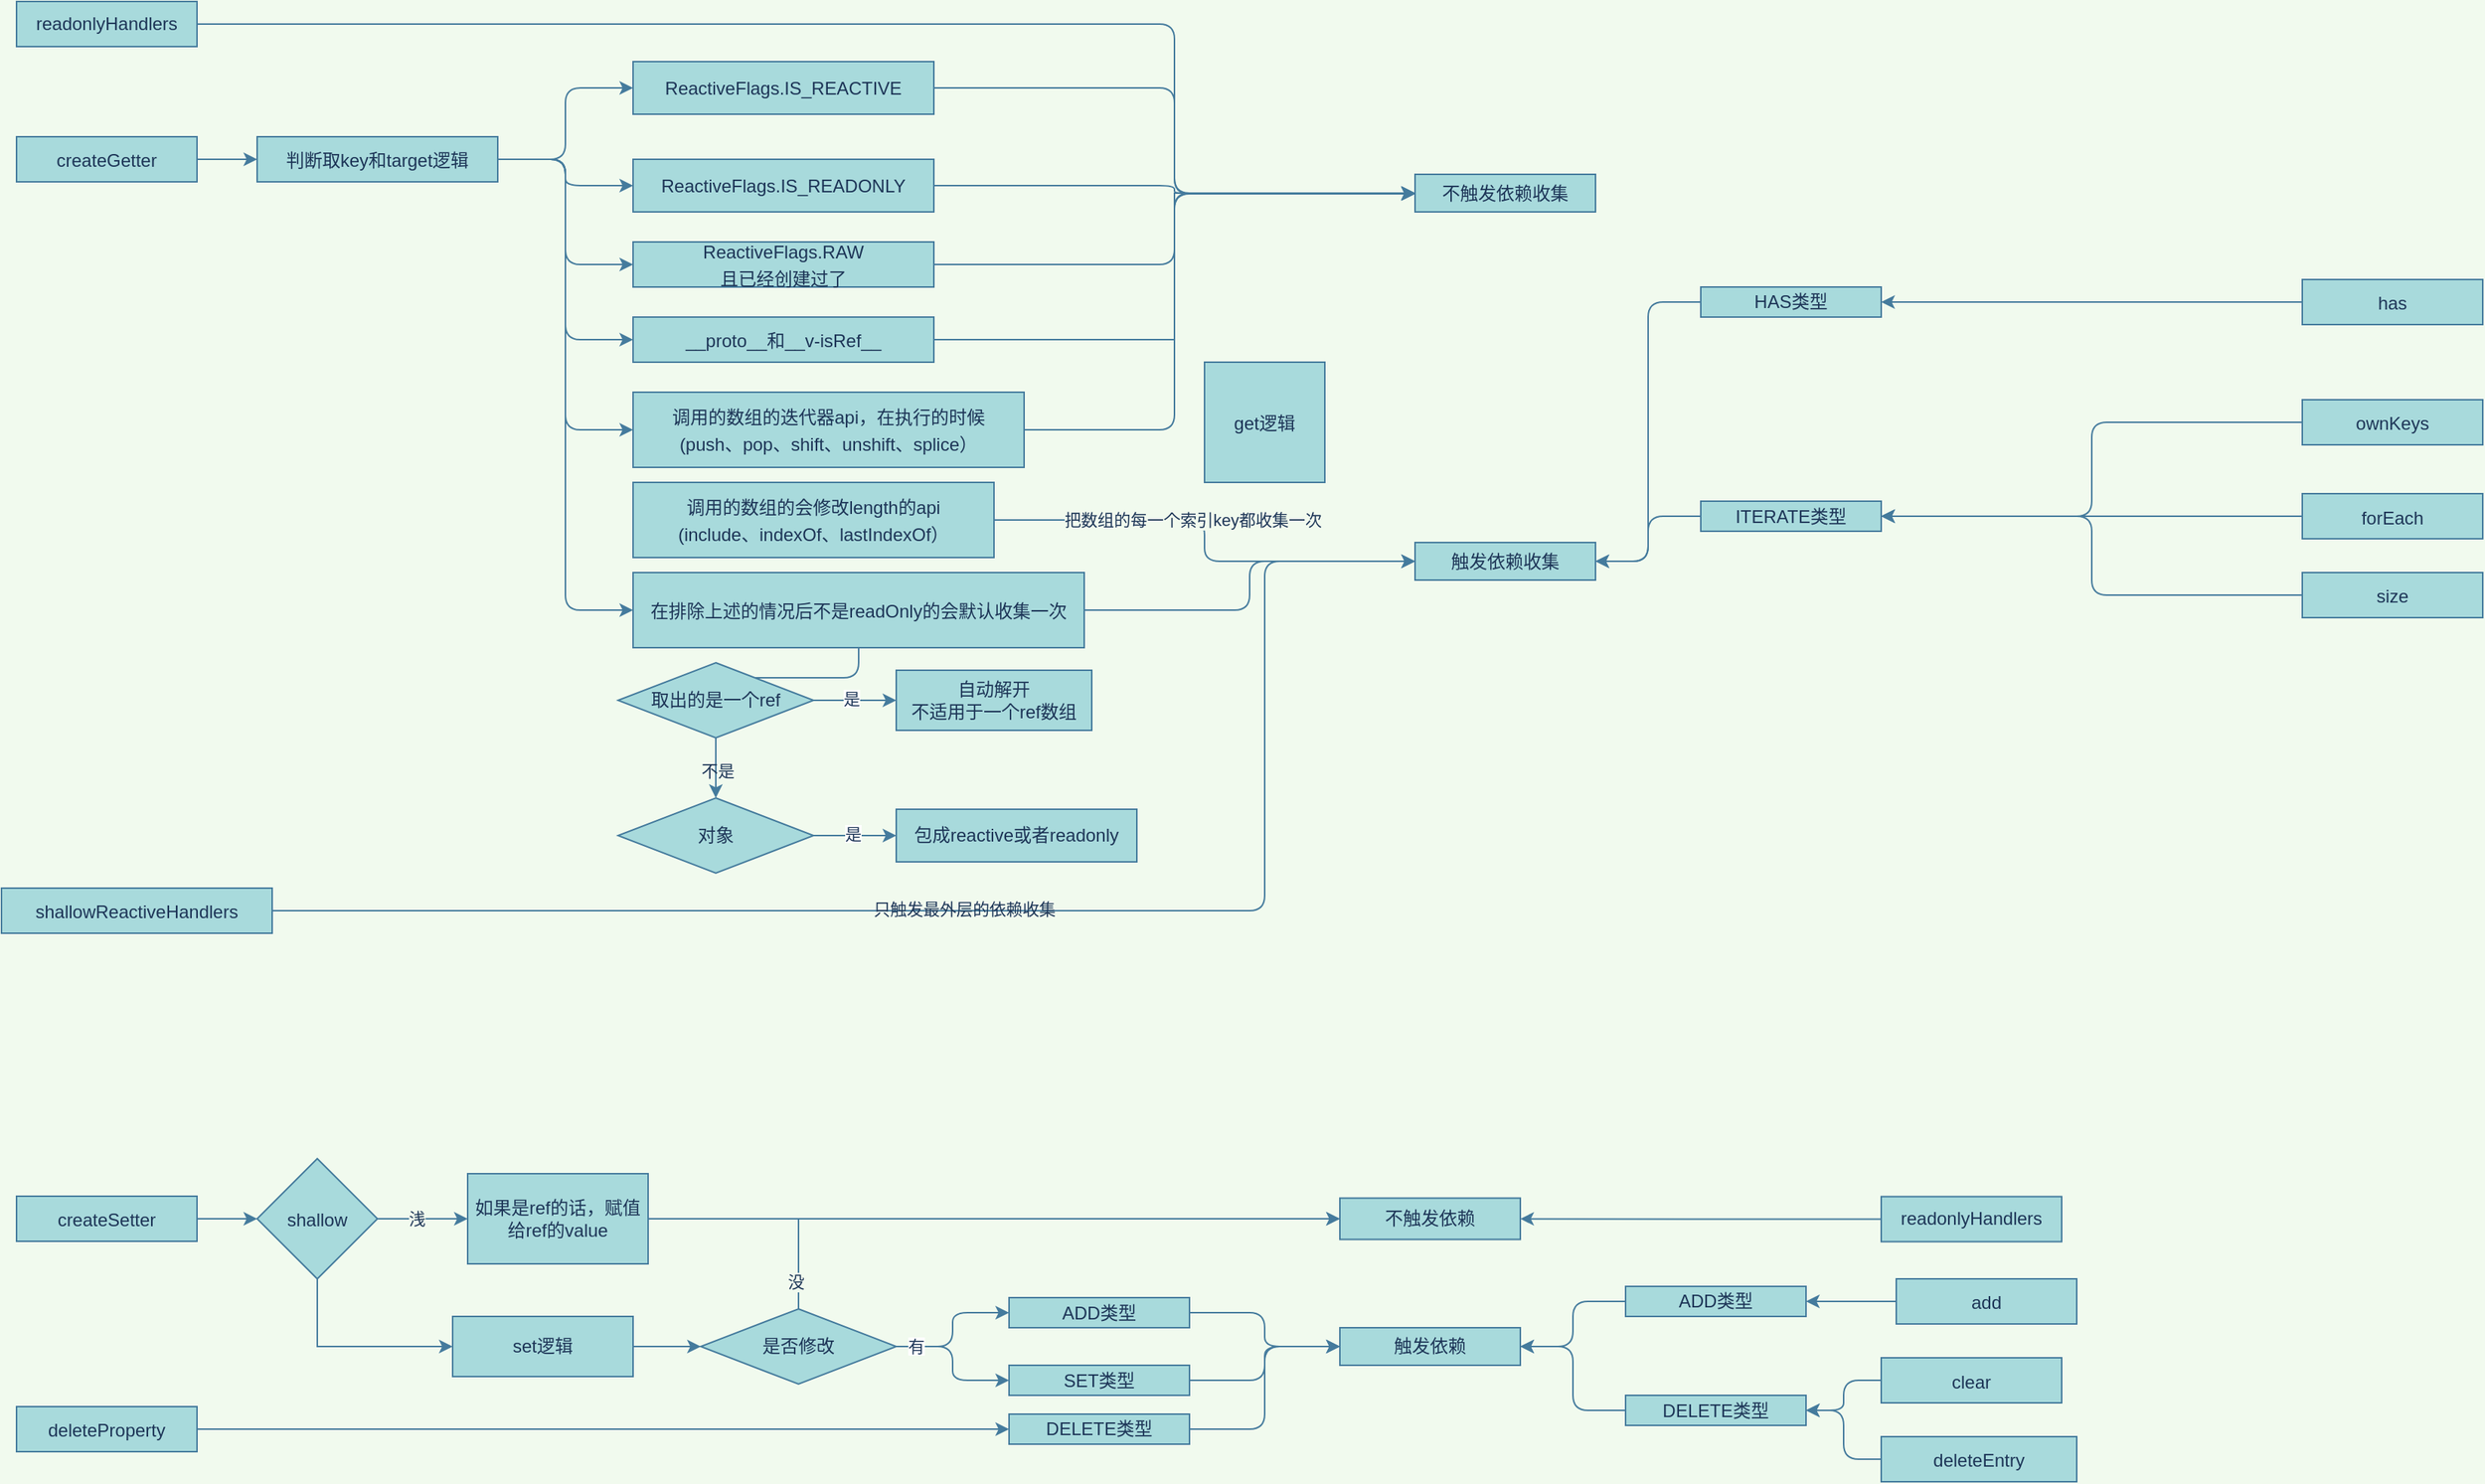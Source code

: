 <mxfile version="13.10.0" type="embed">
    <diagram id="I1sEE97VDQTC6iK8TLRU" name="第 1 页">
        <mxGraphModel dx="2350" dy="-719" grid="1" gridSize="10" guides="1" tooltips="1" connect="1" arrows="1" fold="1" page="1" pageScale="1" pageWidth="850" pageHeight="1100" background="#F1FAEE" math="0" shadow="0">
            <root>
                <mxCell id="0"/>
                <mxCell id="1" parent="0"/>
                <mxCell id="44" value="" style="edgeStyle=orthogonalEdgeStyle;rounded=1;orthogonalLoop=1;jettySize=auto;html=1;strokeColor=#457B9D;fillColor=#A8DADC;fontColor=#1D3557;labelBackgroundColor=#F1FAEE;" parent="1" edge="1">
                    <mxGeometry relative="1" as="geometry">
                        <mxPoint x="-605" y="385" as="sourcePoint"/>
                    </mxGeometry>
                </mxCell>
                <mxCell id="48" value="成立" style="edgeLabel;html=1;align=center;verticalAlign=middle;resizable=0;points=[];fontColor=#1D3557;labelBackgroundColor=#F1FAEE;" parent="44" vertex="1" connectable="0">
                    <mxGeometry x="-0.572" y="-1" relative="1" as="geometry">
                        <mxPoint as="offset"/>
                    </mxGeometry>
                </mxCell>
                <mxCell id="56" value="" style="edgeStyle=orthogonalEdgeStyle;curved=0;rounded=1;sketch=0;orthogonalLoop=1;jettySize=auto;html=1;strokeColor=#457B9D;fillColor=#A8DADC;fontColor=#1D3557;labelBackgroundColor=#F1FAEE;" parent="1" source="57" target="67" edge="1">
                    <mxGeometry relative="1" as="geometry"/>
                </mxCell>
                <mxCell id="57" value="&lt;div style=&quot;line-height: 18px&quot;&gt;createGetter&lt;/div&gt;" style="rounded=0;whiteSpace=wrap;html=1;sketch=0;strokeColor=#457B9D;fillColor=#A8DADC;fontColor=#1D3557;" parent="1" vertex="1">
                    <mxGeometry x="-1160" y="1270" width="120" height="30" as="geometry"/>
                </mxCell>
                <mxCell id="100" value="" style="edgeStyle=orthogonalEdgeStyle;rounded=0;orthogonalLoop=1;jettySize=auto;html=1;strokeColor=#457B9D;fontColor=#1D3557;labelBackgroundColor=#F1FAEE;" parent="1" source="58" target="94" edge="1">
                    <mxGeometry relative="1" as="geometry"/>
                </mxCell>
                <mxCell id="58" value="&lt;div style=&quot;line-height: 18px&quot;&gt;createSetter&lt;/div&gt;" style="rounded=0;whiteSpace=wrap;html=1;sketch=0;strokeColor=#457B9D;fillColor=#A8DADC;fontColor=#1D3557;" parent="1" vertex="1">
                    <mxGeometry x="-1160" y="1975" width="120" height="30" as="geometry"/>
                </mxCell>
                <mxCell id="145" style="edgeStyle=orthogonalEdgeStyle;curved=0;rounded=1;sketch=0;orthogonalLoop=1;jettySize=auto;html=1;entryX=0;entryY=0.5;entryDx=0;entryDy=0;strokeColor=#457B9D;fillColor=#A8DADC;fontColor=#1D3557;labelBackgroundColor=#F1FAEE;" parent="1" source="59" target="68" edge="1">
                    <mxGeometry relative="1" as="geometry">
                        <Array as="points">
                            <mxPoint x="-390" y="1195"/>
                            <mxPoint x="-390" y="1308"/>
                            <mxPoint x="-230" y="1308"/>
                        </Array>
                    </mxGeometry>
                </mxCell>
                <mxCell id="59" value="readonlyHandlers" style="rounded=0;whiteSpace=wrap;html=1;sketch=0;strokeColor=#457B9D;fillColor=#A8DADC;fontColor=#1D3557;" parent="1" vertex="1">
                    <mxGeometry x="-1160" y="1180" width="120" height="30" as="geometry"/>
                </mxCell>
                <mxCell id="146" style="edgeStyle=orthogonalEdgeStyle;curved=0;rounded=1;sketch=0;orthogonalLoop=1;jettySize=auto;html=1;entryX=0;entryY=0.5;entryDx=0;entryDy=0;strokeColor=#457B9D;fillColor=#A8DADC;fontColor=#1D3557;labelBackgroundColor=#F1FAEE;" parent="1" source="60" target="78" edge="1">
                    <mxGeometry relative="1" as="geometry">
                        <Array as="points">
                            <mxPoint x="-330" y="1785"/>
                            <mxPoint x="-330" y="1553"/>
                        </Array>
                    </mxGeometry>
                </mxCell>
                <mxCell id="147" value="&lt;span style=&quot;&quot;&gt;只触发最外层的依赖收集&lt;/span&gt;" style="edgeLabel;html=1;align=center;verticalAlign=middle;resizable=0;points=[];fontColor=#1D3557;labelBackgroundColor=none;" parent="146" vertex="1" connectable="0">
                    <mxGeometry x="-0.073" y="1" relative="1" as="geometry">
                        <mxPoint as="offset"/>
                    </mxGeometry>
                </mxCell>
                <mxCell id="60" value="&lt;div style=&quot;line-height: 18px&quot;&gt;shallowReactiveHandlers&lt;/div&gt;" style="rounded=0;whiteSpace=wrap;html=1;sketch=0;strokeColor=#457B9D;fillColor=#A8DADC;fontColor=#1D3557;" parent="1" vertex="1">
                    <mxGeometry x="-1170" y="1770" width="180" height="30" as="geometry"/>
                </mxCell>
                <mxCell id="61" style="edgeStyle=orthogonalEdgeStyle;curved=0;rounded=1;sketch=0;orthogonalLoop=1;jettySize=auto;html=1;entryX=0;entryY=0.5;entryDx=0;entryDy=0;strokeColor=#457B9D;fillColor=#A8DADC;fontColor=#1D3557;labelBackgroundColor=#F1FAEE;" parent="1" source="67" target="70" edge="1">
                    <mxGeometry relative="1" as="geometry"/>
                </mxCell>
                <mxCell id="62" style="edgeStyle=orthogonalEdgeStyle;curved=0;rounded=1;sketch=0;orthogonalLoop=1;jettySize=auto;html=1;entryX=0;entryY=0.5;entryDx=0;entryDy=0;strokeColor=#457B9D;fillColor=#A8DADC;fontColor=#1D3557;labelBackgroundColor=#F1FAEE;" parent="1" source="67" target="72" edge="1">
                    <mxGeometry relative="1" as="geometry"/>
                </mxCell>
                <mxCell id="63" style="edgeStyle=orthogonalEdgeStyle;curved=0;rounded=1;sketch=0;orthogonalLoop=1;jettySize=auto;html=1;entryX=0;entryY=0.5;entryDx=0;entryDy=0;strokeColor=#457B9D;fillColor=#A8DADC;fontColor=#1D3557;labelBackgroundColor=#F1FAEE;" parent="1" source="67" target="74" edge="1">
                    <mxGeometry relative="1" as="geometry"/>
                </mxCell>
                <mxCell id="64" style="edgeStyle=orthogonalEdgeStyle;curved=0;rounded=1;sketch=0;orthogonalLoop=1;jettySize=auto;html=1;entryX=0;entryY=0.5;entryDx=0;entryDy=0;strokeColor=#457B9D;fillColor=#A8DADC;fontColor=#1D3557;labelBackgroundColor=#F1FAEE;" parent="1" source="67" target="79" edge="1">
                    <mxGeometry relative="1" as="geometry"/>
                </mxCell>
                <mxCell id="65" style="edgeStyle=orthogonalEdgeStyle;curved=0;rounded=1;sketch=0;orthogonalLoop=1;jettySize=auto;html=1;entryX=0;entryY=0.5;entryDx=0;entryDy=0;strokeColor=#457B9D;fillColor=#A8DADC;fontColor=#1D3557;labelBackgroundColor=#F1FAEE;" parent="1" source="67" target="77" edge="1">
                    <mxGeometry relative="1" as="geometry"/>
                </mxCell>
                <mxCell id="66" style="edgeStyle=orthogonalEdgeStyle;curved=0;rounded=1;sketch=0;orthogonalLoop=1;jettySize=auto;html=1;entryX=0;entryY=0.5;entryDx=0;entryDy=0;strokeColor=#457B9D;fillColor=#A8DADC;fontColor=#1D3557;labelBackgroundColor=#F1FAEE;" parent="1" source="67" target="82" edge="1">
                    <mxGeometry relative="1" as="geometry"/>
                </mxCell>
                <mxCell id="67" value="&lt;div style=&quot;line-height: 18px&quot;&gt;判断取key和target逻辑&lt;/div&gt;" style="rounded=0;whiteSpace=wrap;html=1;sketch=0;strokeColor=#457B9D;fillColor=#A8DADC;fontColor=#1D3557;" parent="1" vertex="1">
                    <mxGeometry x="-1000" y="1270" width="160" height="30" as="geometry"/>
                </mxCell>
                <mxCell id="68" value="不触发依赖收集" style="rounded=0;whiteSpace=wrap;html=1;sketch=0;strokeColor=#457B9D;fillColor=#A8DADC;fontColor=#1D3557;" parent="1" vertex="1">
                    <mxGeometry x="-230" y="1295" width="120" height="25" as="geometry"/>
                </mxCell>
                <mxCell id="69" style="edgeStyle=orthogonalEdgeStyle;curved=0;rounded=1;sketch=0;orthogonalLoop=1;jettySize=auto;html=1;exitX=1;exitY=0.5;exitDx=0;exitDy=0;entryX=0;entryY=0.5;entryDx=0;entryDy=0;strokeColor=#457B9D;fillColor=#A8DADC;fontColor=#1D3557;labelBackgroundColor=#F1FAEE;" parent="1" source="70" target="68" edge="1">
                    <mxGeometry relative="1" as="geometry"/>
                </mxCell>
                <mxCell id="70" value="ReactiveFlags.IS_REACTIVE" style="rounded=0;whiteSpace=wrap;html=1;sketch=0;strokeColor=#457B9D;fillColor=#A8DADC;fontColor=#1D3557;labelBackgroundColor=none;" parent="1" vertex="1">
                    <mxGeometry x="-750" y="1220" width="200" height="35" as="geometry"/>
                </mxCell>
                <mxCell id="71" style="edgeStyle=orthogonalEdgeStyle;curved=0;rounded=1;sketch=0;orthogonalLoop=1;jettySize=auto;html=1;entryX=0;entryY=0.5;entryDx=0;entryDy=0;strokeColor=#457B9D;fillColor=#A8DADC;fontColor=#1D3557;labelBackgroundColor=#F1FAEE;" parent="1" source="72" target="68" edge="1">
                    <mxGeometry relative="1" as="geometry"/>
                </mxCell>
                <mxCell id="72" value="ReactiveFlags.IS_READONLY" style="rounded=0;whiteSpace=wrap;html=1;sketch=0;strokeColor=#457B9D;fillColor=#A8DADC;fontColor=#1D3557;labelBackgroundColor=none;" parent="1" vertex="1">
                    <mxGeometry x="-750" y="1285" width="200" height="35" as="geometry"/>
                </mxCell>
                <mxCell id="73" style="edgeStyle=orthogonalEdgeStyle;curved=0;rounded=1;sketch=0;orthogonalLoop=1;jettySize=auto;html=1;entryX=0;entryY=0.5;entryDx=0;entryDy=0;strokeColor=#457B9D;fillColor=#A8DADC;fontColor=#1D3557;labelBackgroundColor=#F1FAEE;" parent="1" source="74" target="68" edge="1">
                    <mxGeometry relative="1" as="geometry"/>
                </mxCell>
                <mxCell id="74" value="&lt;div style=&quot;line-height: 18px&quot;&gt;ReactiveFlags.RAW&lt;/div&gt;&lt;div style=&quot;line-height: 18px&quot;&gt;且已经创建过了&lt;/div&gt;" style="rounded=0;whiteSpace=wrap;html=1;sketch=0;strokeColor=#457B9D;fillColor=#A8DADC;fontColor=#1D3557;labelBackgroundColor=none;" parent="1" vertex="1">
                    <mxGeometry x="-750" y="1340" width="200" height="30" as="geometry"/>
                </mxCell>
                <mxCell id="75" style="edgeStyle=orthogonalEdgeStyle;curved=0;rounded=1;sketch=0;orthogonalLoop=1;jettySize=auto;html=1;strokeColor=#457B9D;fillColor=#A8DADC;fontColor=#1D3557;exitX=1;exitY=0.5;exitDx=0;exitDy=0;labelBackgroundColor=#F1FAEE;" parent="1" source="133" target="78" edge="1">
                    <mxGeometry relative="1" as="geometry"/>
                </mxCell>
                <mxCell id="76" value="把数组的每一个索引key都收集一次" style="edgeLabel;html=1;align=center;verticalAlign=middle;resizable=0;points=[];fontColor=#1D3557;labelBackgroundColor=#F1FAEE;" parent="75" vertex="1" connectable="0">
                    <mxGeometry x="-0.2" y="1" relative="1" as="geometry">
                        <mxPoint x="8.28" y="1" as="offset"/>
                    </mxGeometry>
                </mxCell>
                <mxCell id="134" style="edgeStyle=orthogonalEdgeStyle;curved=0;rounded=1;sketch=0;orthogonalLoop=1;jettySize=auto;html=1;entryX=0;entryY=0.5;entryDx=0;entryDy=0;strokeColor=#457B9D;fillColor=#A8DADC;fontColor=#1D3557;labelBackgroundColor=#F1FAEE;" parent="1" source="77" target="68" edge="1">
                    <mxGeometry relative="1" as="geometry">
                        <Array as="points">
                            <mxPoint x="-390" y="1465"/>
                            <mxPoint x="-390" y="1308"/>
                            <mxPoint x="-230" y="1308"/>
                        </Array>
                    </mxGeometry>
                </mxCell>
                <mxCell id="77" value="&lt;div style=&quot;line-height: 18px&quot;&gt;调用的数组的迭代器api，在执行的时候&lt;/div&gt;&lt;div style=&quot;line-height: 18px&quot;&gt;(push、pop、shift、unshift、splice）&lt;/div&gt;" style="rounded=0;whiteSpace=wrap;html=1;sketch=0;strokeColor=#457B9D;fillColor=#A8DADC;fontColor=#1D3557;labelBackgroundColor=none;" parent="1" vertex="1">
                    <mxGeometry x="-750" y="1440" width="260" height="50" as="geometry"/>
                </mxCell>
                <mxCell id="78" value="触发依赖收集" style="rounded=0;whiteSpace=wrap;html=1;sketch=0;strokeColor=#457B9D;fillColor=#A8DADC;fontColor=#1D3557;" parent="1" vertex="1">
                    <mxGeometry x="-230" y="1540" width="120" height="25" as="geometry"/>
                </mxCell>
                <mxCell id="103" style="edgeStyle=orthogonalEdgeStyle;rounded=0;orthogonalLoop=1;jettySize=auto;html=1;entryX=0;entryY=0.5;entryDx=0;entryDy=0;strokeColor=#457B9D;fontColor=#1D3557;labelBackgroundColor=#F1FAEE;" parent="1" source="79" target="68" edge="1">
                    <mxGeometry relative="1" as="geometry"/>
                </mxCell>
                <mxCell id="79" value="&lt;div style=&quot;line-height: 18px&quot;&gt;__proto__和__v-isRef__&lt;/div&gt;" style="rounded=0;whiteSpace=wrap;html=1;sketch=0;strokeColor=#457B9D;fillColor=#A8DADC;fontColor=#1D3557;labelBackgroundColor=none;" parent="1" vertex="1">
                    <mxGeometry x="-750" y="1390" width="200" height="30" as="geometry"/>
                </mxCell>
                <mxCell id="80" style="edgeStyle=orthogonalEdgeStyle;curved=0;rounded=1;sketch=0;orthogonalLoop=1;jettySize=auto;html=1;entryX=0;entryY=0.5;entryDx=0;entryDy=0;strokeColor=#457B9D;fillColor=#A8DADC;fontColor=#1D3557;labelBackgroundColor=#F1FAEE;" parent="1" source="82" target="78" edge="1">
                    <mxGeometry relative="1" as="geometry"/>
                </mxCell>
                <mxCell id="81" value="" style="edgeStyle=orthogonalEdgeStyle;curved=0;rounded=1;sketch=0;orthogonalLoop=1;jettySize=auto;html=1;strokeColor=#457B9D;fillColor=#A8DADC;fontColor=#1D3557;labelBackgroundColor=#F1FAEE;" parent="1" source="82" target="87" edge="1">
                    <mxGeometry relative="1" as="geometry"/>
                </mxCell>
                <mxCell id="82" value="&lt;div style=&quot;line-height: 18px&quot;&gt;在排除上述的情况后不是readOnly的会默认收集一次&lt;/div&gt;" style="rounded=0;whiteSpace=wrap;html=1;sketch=0;strokeColor=#457B9D;fillColor=#A8DADC;fontColor=#1D3557;labelBackgroundColor=none;" parent="1" vertex="1">
                    <mxGeometry x="-750" y="1560" width="300" height="50" as="geometry"/>
                </mxCell>
                <mxCell id="83" value="" style="edgeStyle=orthogonalEdgeStyle;curved=0;rounded=1;sketch=0;orthogonalLoop=1;jettySize=auto;html=1;strokeColor=#457B9D;fillColor=#A8DADC;fontColor=#1D3557;labelBackgroundColor=#F1FAEE;" parent="1" source="87" target="88" edge="1">
                    <mxGeometry relative="1" as="geometry"/>
                </mxCell>
                <mxCell id="84" value="&lt;span style=&quot;background-color: rgb(255 , 255 , 255)&quot;&gt;是&lt;/span&gt;" style="edgeLabel;html=1;align=center;verticalAlign=middle;resizable=0;points=[];fontColor=#1D3557;labelBackgroundColor=#F1FAEE;" parent="83" vertex="1" connectable="0">
                    <mxGeometry x="-0.107" y="1" relative="1" as="geometry">
                        <mxPoint as="offset"/>
                    </mxGeometry>
                </mxCell>
                <mxCell id="85" value="" style="edgeStyle=orthogonalEdgeStyle;curved=0;rounded=1;sketch=0;orthogonalLoop=1;jettySize=auto;html=1;strokeColor=#457B9D;fillColor=#A8DADC;fontColor=#1D3557;labelBackgroundColor=#F1FAEE;" parent="1" source="87" target="91" edge="1">
                    <mxGeometry relative="1" as="geometry"/>
                </mxCell>
                <mxCell id="86" value="&lt;span style=&quot;&quot;&gt;不是&lt;/span&gt;" style="edgeLabel;html=1;align=center;verticalAlign=middle;resizable=0;points=[];fontColor=#1D3557;labelBackgroundColor=none;" parent="85" vertex="1" connectable="0">
                    <mxGeometry x="0.106" y="1" relative="1" as="geometry">
                        <mxPoint as="offset"/>
                    </mxGeometry>
                </mxCell>
                <mxCell id="87" value="取出的是一个ref" style="rhombus;whiteSpace=wrap;html=1;rounded=0;strokeColor=#457B9D;fillColor=#A8DADC;labelBackgroundColor=none;sketch=0;fontColor=#1D3557;" parent="1" vertex="1">
                    <mxGeometry x="-760" y="1620" width="130" height="50" as="geometry"/>
                </mxCell>
                <mxCell id="88" value="自动解开&lt;br&gt;不适用于一个ref数组" style="whiteSpace=wrap;html=1;rounded=0;fontColor=#1D3557;strokeColor=#457B9D;fillColor=#A8DADC;sketch=0;" parent="1" vertex="1">
                    <mxGeometry x="-575" y="1625" width="130" height="40" as="geometry"/>
                </mxCell>
                <mxCell id="89" value="" style="edgeStyle=orthogonalEdgeStyle;curved=0;rounded=1;sketch=0;orthogonalLoop=1;jettySize=auto;html=1;strokeColor=#457B9D;fillColor=#A8DADC;fontColor=#1D3557;labelBackgroundColor=#F1FAEE;" parent="1" source="91" target="92" edge="1">
                    <mxGeometry relative="1" as="geometry"/>
                </mxCell>
                <mxCell id="90" value="&lt;span style=&quot;background-color: rgb(255 , 255 , 255)&quot;&gt;是&lt;/span&gt;" style="edgeLabel;html=1;align=center;verticalAlign=middle;resizable=0;points=[];fontColor=#1D3557;labelBackgroundColor=#F1FAEE;" parent="89" vertex="1" connectable="0">
                    <mxGeometry x="-0.057" y="1" relative="1" as="geometry">
                        <mxPoint as="offset"/>
                    </mxGeometry>
                </mxCell>
                <mxCell id="91" value="对象" style="rhombus;whiteSpace=wrap;html=1;rounded=0;strokeColor=#457B9D;fillColor=#A8DADC;labelBackgroundColor=none;sketch=0;fontColor=#1D3557;" parent="1" vertex="1">
                    <mxGeometry x="-760" y="1710" width="130" height="50" as="geometry"/>
                </mxCell>
                <mxCell id="92" value="包成reactive或者readonly" style="whiteSpace=wrap;html=1;rounded=0;fontColor=#1D3557;strokeColor=#457B9D;fillColor=#A8DADC;sketch=0;" parent="1" vertex="1">
                    <mxGeometry x="-575" y="1717.5" width="160" height="35" as="geometry"/>
                </mxCell>
                <mxCell id="101" value="" style="edgeStyle=orthogonalEdgeStyle;rounded=0;orthogonalLoop=1;jettySize=auto;html=1;strokeColor=#457B9D;fontColor=#1D3557;labelBackgroundColor=#F1FAEE;" parent="1" source="94" target="96" edge="1">
                    <mxGeometry relative="1" as="geometry"/>
                </mxCell>
                <mxCell id="129" value="浅" style="edgeLabel;html=1;align=center;verticalAlign=middle;resizable=0;points=[];fontColor=#1D3557;labelBackgroundColor=#F1FAEE;" parent="101" vertex="1" connectable="0">
                    <mxGeometry x="-0.141" relative="1" as="geometry">
                        <mxPoint as="offset"/>
                    </mxGeometry>
                </mxCell>
                <mxCell id="108" style="edgeStyle=orthogonalEdgeStyle;rounded=0;orthogonalLoop=1;jettySize=auto;html=1;entryX=0;entryY=0.5;entryDx=0;entryDy=0;strokeColor=#457B9D;fontColor=#1D3557;exitX=0.5;exitY=1;exitDx=0;exitDy=0;labelBackgroundColor=#F1FAEE;" parent="1" source="94" target="98" edge="1">
                    <mxGeometry relative="1" as="geometry"/>
                </mxCell>
                <mxCell id="94" value="&lt;div style=&quot;line-height: 18px&quot;&gt;shallow&lt;/div&gt;" style="rhombus;whiteSpace=wrap;html=1;rounded=0;fontColor=#1D3557;strokeColor=#457B9D;fillColor=#A8DADC;sketch=0;" parent="1" vertex="1">
                    <mxGeometry x="-1000" y="1950" width="80" height="80" as="geometry"/>
                </mxCell>
                <mxCell id="113" style="edgeStyle=orthogonalEdgeStyle;rounded=0;orthogonalLoop=1;jettySize=auto;html=1;entryX=0;entryY=0.5;entryDx=0;entryDy=0;strokeColor=#457B9D;fontColor=#1D3557;labelBackgroundColor=#F1FAEE;" parent="1" source="96" target="112" edge="1">
                    <mxGeometry relative="1" as="geometry"/>
                </mxCell>
                <mxCell id="96" value="如果是ref的话，赋值给ref的value" style="whiteSpace=wrap;html=1;rounded=0;fontColor=#1D3557;strokeColor=#457B9D;fillColor=#A8DADC;sketch=0;" parent="1" vertex="1">
                    <mxGeometry x="-860" y="1960" width="120" height="60" as="geometry"/>
                </mxCell>
                <mxCell id="109" value="" style="edgeStyle=orthogonalEdgeStyle;rounded=0;orthogonalLoop=1;jettySize=auto;html=1;strokeColor=#457B9D;entryX=0;entryY=0.5;entryDx=0;entryDy=0;fontColor=#1D3557;labelBackgroundColor=#F1FAEE;" parent="1" source="98" target="116" edge="1">
                    <mxGeometry relative="1" as="geometry">
                        <mxPoint x="-680" y="2075" as="targetPoint"/>
                    </mxGeometry>
                </mxCell>
                <mxCell id="98" value="set逻辑" style="whiteSpace=wrap;html=1;rounded=0;fontColor=#1D3557;strokeColor=#457B9D;fillColor=#A8DADC;sketch=0;" parent="1" vertex="1">
                    <mxGeometry x="-870" y="2055" width="120" height="40" as="geometry"/>
                </mxCell>
                <mxCell id="105" value="&lt;div style=&quot;line-height: 18px&quot;&gt;get逻辑&lt;/div&gt;" style="whiteSpace=wrap;html=1;aspect=fixed;fillColor=#A8DADC;strokeColor=#457B9D;fontColor=#1D3557;" parent="1" vertex="1">
                    <mxGeometry x="-370" y="1420" width="80" height="80" as="geometry"/>
                </mxCell>
                <mxCell id="111" value="触发依赖" style="rounded=0;whiteSpace=wrap;html=1;sketch=0;strokeColor=#457B9D;fillColor=#A8DADC;fontColor=#1D3557;" parent="1" vertex="1">
                    <mxGeometry x="-280" y="2062.5" width="120" height="25" as="geometry"/>
                </mxCell>
                <mxCell id="112" value="不触发依赖" style="rounded=0;whiteSpace=wrap;html=1;sketch=0;strokeColor=#457B9D;fillColor=#A8DADC;fontColor=#1D3557;" parent="1" vertex="1">
                    <mxGeometry x="-280" y="1976.25" width="120" height="27.5" as="geometry"/>
                </mxCell>
                <mxCell id="117" style="edgeStyle=orthogonalEdgeStyle;rounded=0;orthogonalLoop=1;jettySize=auto;html=1;entryX=0;entryY=0.5;entryDx=0;entryDy=0;strokeColor=#457B9D;exitX=0.5;exitY=0;exitDx=0;exitDy=0;fontColor=#1D3557;labelBackgroundColor=#F1FAEE;" parent="1" source="116" target="112" edge="1">
                    <mxGeometry relative="1" as="geometry"/>
                </mxCell>
                <mxCell id="118" value="没" style="edgeLabel;html=1;align=center;verticalAlign=middle;resizable=0;points=[];fontColor=#1D3557;labelBackgroundColor=#F1FAEE;" parent="117" vertex="1" connectable="0">
                    <mxGeometry x="-0.915" y="2" relative="1" as="geometry">
                        <mxPoint as="offset"/>
                    </mxGeometry>
                </mxCell>
                <mxCell id="124" style="edgeStyle=orthogonalEdgeStyle;curved=0;rounded=1;sketch=0;orthogonalLoop=1;jettySize=auto;html=1;entryX=0;entryY=0.5;entryDx=0;entryDy=0;strokeColor=#457B9D;fillColor=#A8DADC;fontColor=#1D3557;labelBackgroundColor=#F1FAEE;" parent="1" source="116" target="122" edge="1">
                    <mxGeometry relative="1" as="geometry"/>
                </mxCell>
                <mxCell id="125" style="edgeStyle=orthogonalEdgeStyle;curved=0;rounded=1;sketch=0;orthogonalLoop=1;jettySize=auto;html=1;entryX=0;entryY=0.5;entryDx=0;entryDy=0;strokeColor=#457B9D;fillColor=#A8DADC;fontColor=#1D3557;labelBackgroundColor=#F1FAEE;" parent="1" source="116" target="123" edge="1">
                    <mxGeometry relative="1" as="geometry"/>
                </mxCell>
                <mxCell id="128" value="&lt;span style=&quot;background-color: rgb(255 , 255 , 255)&quot;&gt;有&lt;/span&gt;" style="edgeLabel;html=1;align=center;verticalAlign=middle;resizable=0;points=[];fontColor=#1D3557;labelBackgroundColor=#F1FAEE;" parent="125" vertex="1" connectable="0">
                    <mxGeometry x="-0.737" relative="1" as="geometry">
                        <mxPoint as="offset"/>
                    </mxGeometry>
                </mxCell>
                <mxCell id="116" value="是否修改" style="rhombus;whiteSpace=wrap;html=1;rounded=0;strokeColor=#457B9D;fillColor=#A8DADC;labelBackgroundColor=none;sketch=0;fontColor=#1D3557;" parent="1" vertex="1">
                    <mxGeometry x="-705" y="2050" width="130" height="50" as="geometry"/>
                </mxCell>
                <mxCell id="126" style="edgeStyle=orthogonalEdgeStyle;curved=0;rounded=1;sketch=0;orthogonalLoop=1;jettySize=auto;html=1;entryX=0;entryY=0.5;entryDx=0;entryDy=0;strokeColor=#457B9D;fillColor=#A8DADC;fontColor=#1D3557;labelBackgroundColor=#F1FAEE;" parent="1" source="122" target="111" edge="1">
                    <mxGeometry relative="1" as="geometry"/>
                </mxCell>
                <mxCell id="122" value="ADD类型" style="rounded=0;whiteSpace=wrap;html=1;sketch=0;strokeColor=#457B9D;fillColor=#A8DADC;fontColor=#1D3557;" parent="1" vertex="1">
                    <mxGeometry x="-500" y="2042.5" width="120" height="20" as="geometry"/>
                </mxCell>
                <mxCell id="127" style="edgeStyle=orthogonalEdgeStyle;curved=0;rounded=1;sketch=0;orthogonalLoop=1;jettySize=auto;html=1;entryX=0;entryY=0.5;entryDx=0;entryDy=0;strokeColor=#457B9D;fillColor=#A8DADC;fontColor=#1D3557;labelBackgroundColor=#F1FAEE;" parent="1" source="123" target="111" edge="1">
                    <mxGeometry relative="1" as="geometry"/>
                </mxCell>
                <mxCell id="123" value="SET类型" style="rounded=0;whiteSpace=wrap;html=1;sketch=0;strokeColor=#457B9D;fillColor=#A8DADC;fontColor=#1D3557;" parent="1" vertex="1">
                    <mxGeometry x="-500" y="2087.5" width="120" height="20" as="geometry"/>
                </mxCell>
                <mxCell id="137" style="edgeStyle=orthogonalEdgeStyle;curved=0;rounded=1;sketch=0;orthogonalLoop=1;jettySize=auto;html=1;entryX=0;entryY=0.5;entryDx=0;entryDy=0;strokeColor=#457B9D;fillColor=#A8DADC;fontColor=#1D3557;labelBackgroundColor=#F1FAEE;" parent="1" source="130" target="136" edge="1">
                    <mxGeometry relative="1" as="geometry"/>
                </mxCell>
                <mxCell id="130" value="&lt;div style=&quot;line-height: 18px&quot;&gt;&lt;div style=&quot;line-height: 18px&quot;&gt;deleteProperty&lt;/div&gt;&lt;/div&gt;" style="rounded=0;whiteSpace=wrap;html=1;sketch=0;strokeColor=#457B9D;fillColor=#A8DADC;fontColor=#1D3557;" parent="1" vertex="1">
                    <mxGeometry x="-1160" y="2115" width="120" height="30" as="geometry"/>
                </mxCell>
                <mxCell id="144" style="edgeStyle=orthogonalEdgeStyle;curved=0;rounded=1;sketch=0;orthogonalLoop=1;jettySize=auto;html=1;entryX=1;entryY=0.5;entryDx=0;entryDy=0;strokeColor=#457B9D;fillColor=#A8DADC;fontColor=#1D3557;labelBackgroundColor=#F1FAEE;" parent="1" source="131" target="140" edge="1">
                    <mxGeometry relative="1" as="geometry"/>
                </mxCell>
                <mxCell id="131" value="&lt;div style=&quot;line-height: 18px&quot;&gt;&lt;div style=&quot;line-height: 18px&quot;&gt;ownKeys&lt;/div&gt;&lt;/div&gt;" style="rounded=0;whiteSpace=wrap;html=1;sketch=0;strokeColor=#457B9D;fillColor=#A8DADC;fontColor=#1D3557;" parent="1" vertex="1">
                    <mxGeometry x="360" y="1445" width="120" height="30" as="geometry"/>
                </mxCell>
                <mxCell id="143" style="edgeStyle=orthogonalEdgeStyle;curved=0;rounded=1;sketch=0;orthogonalLoop=1;jettySize=auto;html=1;entryX=1;entryY=0.5;entryDx=0;entryDy=0;strokeColor=#457B9D;fillColor=#A8DADC;fontColor=#1D3557;labelBackgroundColor=#F1FAEE;" parent="1" source="132" target="139" edge="1">
                    <mxGeometry relative="1" as="geometry"/>
                </mxCell>
                <mxCell id="132" value="&lt;div style=&quot;line-height: 18px&quot;&gt;&lt;div style=&quot;line-height: 18px&quot;&gt;has&lt;/div&gt;&lt;/div&gt;" style="rounded=0;whiteSpace=wrap;html=1;sketch=0;strokeColor=#457B9D;fillColor=#A8DADC;fontColor=#1D3557;" parent="1" vertex="1">
                    <mxGeometry x="360" y="1365" width="120" height="30" as="geometry"/>
                </mxCell>
                <mxCell id="133" value="&lt;div style=&quot;line-height: 18px&quot;&gt;调用的数组的会修改length的api&lt;/div&gt;&lt;div style=&quot;line-height: 18px&quot;&gt;(include、indexOf、lastIndexOf）&lt;/div&gt;" style="rounded=0;whiteSpace=wrap;html=1;sketch=0;strokeColor=#457B9D;fillColor=#A8DADC;fontColor=#1D3557;labelBackgroundColor=none;" parent="1" vertex="1">
                    <mxGeometry x="-750" y="1500" width="240" height="50" as="geometry"/>
                </mxCell>
                <mxCell id="138" style="edgeStyle=orthogonalEdgeStyle;curved=0;rounded=1;sketch=0;orthogonalLoop=1;jettySize=auto;html=1;entryX=0;entryY=0.5;entryDx=0;entryDy=0;strokeColor=#457B9D;fillColor=#A8DADC;fontColor=#1D3557;labelBackgroundColor=#F1FAEE;" parent="1" source="136" target="111" edge="1">
                    <mxGeometry relative="1" as="geometry"/>
                </mxCell>
                <mxCell id="136" value="DELETE类型" style="rounded=0;whiteSpace=wrap;html=1;sketch=0;strokeColor=#457B9D;fillColor=#A8DADC;fontColor=#1D3557;" parent="1" vertex="1">
                    <mxGeometry x="-500" y="2120" width="120" height="20" as="geometry"/>
                </mxCell>
                <mxCell id="141" style="edgeStyle=orthogonalEdgeStyle;curved=0;rounded=1;sketch=0;orthogonalLoop=1;jettySize=auto;html=1;entryX=1;entryY=0.5;entryDx=0;entryDy=0;strokeColor=#457B9D;fillColor=#A8DADC;fontColor=#1D3557;labelBackgroundColor=#F1FAEE;" parent="1" source="139" target="78" edge="1">
                    <mxGeometry relative="1" as="geometry"/>
                </mxCell>
                <mxCell id="139" value="HAS类型" style="rounded=0;whiteSpace=wrap;html=1;sketch=0;strokeColor=#457B9D;fillColor=#A8DADC;fontColor=#1D3557;" parent="1" vertex="1">
                    <mxGeometry x="-40" y="1370" width="120" height="20" as="geometry"/>
                </mxCell>
                <mxCell id="142" style="edgeStyle=orthogonalEdgeStyle;curved=0;rounded=1;sketch=0;orthogonalLoop=1;jettySize=auto;html=1;entryX=1;entryY=0.5;entryDx=0;entryDy=0;strokeColor=#457B9D;fillColor=#A8DADC;fontColor=#1D3557;exitX=0;exitY=0.5;exitDx=0;exitDy=0;labelBackgroundColor=#F1FAEE;" parent="1" source="140" target="78" edge="1">
                    <mxGeometry relative="1" as="geometry">
                        <mxPoint x="150" y="1610" as="sourcePoint"/>
                    </mxGeometry>
                </mxCell>
                <mxCell id="140" value="ITERATE类型" style="rounded=0;whiteSpace=wrap;html=1;sketch=0;strokeColor=#457B9D;fillColor=#A8DADC;fontColor=#1D3557;" parent="1" vertex="1">
                    <mxGeometry x="-40" y="1512.5" width="120" height="20" as="geometry"/>
                </mxCell>
                <mxCell id="161" style="edgeStyle=orthogonalEdgeStyle;curved=0;rounded=1;sketch=0;orthogonalLoop=1;jettySize=auto;html=1;entryX=1;entryY=0.5;entryDx=0;entryDy=0;strokeColor=#457B9D;fillColor=#A8DADC;fontColor=#1D3557;" parent="1" source="149" target="160" edge="1">
                    <mxGeometry relative="1" as="geometry">
                        <mxPoint x="30" y="2130" as="targetPoint"/>
                    </mxGeometry>
                </mxCell>
                <mxCell id="149" value="&lt;div style=&quot;line-height: 18px&quot;&gt;&lt;div style=&quot;line-height: 18px&quot;&gt;clear&lt;/div&gt;&lt;/div&gt;" style="rounded=0;whiteSpace=wrap;html=1;sketch=0;strokeColor=#457B9D;fillColor=#A8DADC;fontColor=#1D3557;" parent="1" vertex="1">
                    <mxGeometry x="80" y="2082.5" width="120" height="30" as="geometry"/>
                </mxCell>
                <mxCell id="162" style="edgeStyle=orthogonalEdgeStyle;curved=0;rounded=1;sketch=0;orthogonalLoop=1;jettySize=auto;html=1;entryX=1;entryY=0.5;entryDx=0;entryDy=0;strokeColor=#457B9D;fillColor=#A8DADC;fontColor=#1D3557;" parent="1" source="150" target="160" edge="1">
                    <mxGeometry relative="1" as="geometry">
                        <mxPoint x="30" y="2130" as="targetPoint"/>
                    </mxGeometry>
                </mxCell>
                <mxCell id="150" value="&lt;div style=&quot;line-height: 18px&quot;&gt;&lt;div style=&quot;line-height: 18px&quot;&gt;&lt;div style=&quot;line-height: 18px&quot;&gt;deleteEntry&lt;/div&gt;&lt;/div&gt;&lt;/div&gt;" style="rounded=0;whiteSpace=wrap;html=1;sketch=0;strokeColor=#457B9D;fillColor=#A8DADC;fontColor=#1D3557;" parent="1" vertex="1">
                    <mxGeometry x="80" y="2135" width="130" height="30" as="geometry"/>
                </mxCell>
                <mxCell id="166" value="" style="edgeStyle=orthogonalEdgeStyle;curved=0;rounded=1;sketch=0;orthogonalLoop=1;jettySize=auto;html=1;strokeColor=#457B9D;fillColor=#A8DADC;fontColor=#1D3557;" parent="1" source="151" target="158" edge="1">
                    <mxGeometry relative="1" as="geometry"/>
                </mxCell>
                <mxCell id="151" value="&lt;div style=&quot;line-height: 18px&quot;&gt;&lt;div style=&quot;line-height: 18px&quot;&gt;&lt;div style=&quot;line-height: 18px&quot;&gt;&lt;div style=&quot;line-height: 18px&quot;&gt;add&lt;/div&gt;&lt;/div&gt;&lt;/div&gt;&lt;/div&gt;" style="rounded=0;whiteSpace=wrap;html=1;sketch=0;strokeColor=#457B9D;fillColor=#A8DADC;fontColor=#1D3557;" parent="1" vertex="1">
                    <mxGeometry x="90" y="2030" width="120" height="30" as="geometry"/>
                </mxCell>
                <mxCell id="155" style="edgeStyle=orthogonalEdgeStyle;curved=0;rounded=1;sketch=0;orthogonalLoop=1;jettySize=auto;html=1;entryX=1;entryY=0.5;entryDx=0;entryDy=0;strokeColor=#457B9D;fillColor=#A8DADC;fontColor=#1D3557;" parent="1" source="152" target="140" edge="1">
                    <mxGeometry relative="1" as="geometry"/>
                </mxCell>
                <mxCell id="152" value="&lt;div style=&quot;line-height: 18px&quot;&gt;&lt;div style=&quot;line-height: 18px&quot;&gt;&lt;div style=&quot;line-height: 18px&quot;&gt;&lt;div style=&quot;line-height: 18px&quot;&gt;size&lt;/div&gt;&lt;/div&gt;&lt;/div&gt;&lt;/div&gt;" style="rounded=0;whiteSpace=wrap;html=1;sketch=0;strokeColor=#457B9D;fillColor=#A8DADC;fontColor=#1D3557;" parent="1" vertex="1">
                    <mxGeometry x="360" y="1560" width="120" height="30" as="geometry"/>
                </mxCell>
                <mxCell id="154" style="edgeStyle=orthogonalEdgeStyle;rounded=0;orthogonalLoop=1;jettySize=auto;html=1;entryX=1;entryY=0.5;entryDx=0;entryDy=0;labelBackgroundColor=#F1FAEE;strokeColor=#457B9D;fontColor=#1D3557;" parent="1" source="153" target="140" edge="1">
                    <mxGeometry relative="1" as="geometry"/>
                </mxCell>
                <mxCell id="153" value="&lt;div style=&quot;line-height: 18px&quot;&gt;&lt;div style=&quot;line-height: 18px&quot;&gt;&lt;div style=&quot;line-height: 18px&quot;&gt;&lt;div style=&quot;line-height: 18px&quot;&gt;&lt;div style=&quot;line-height: 18px&quot;&gt;forEach&lt;/div&gt;&lt;/div&gt;&lt;/div&gt;&lt;/div&gt;&lt;/div&gt;" style="rounded=0;whiteSpace=wrap;html=1;sketch=0;strokeColor=#457B9D;fillColor=#A8DADC;fontColor=#1D3557;" parent="1" vertex="1">
                    <mxGeometry x="360" y="1507.5" width="120" height="30" as="geometry"/>
                </mxCell>
                <mxCell id="164" value="" style="edgeStyle=orthogonalEdgeStyle;curved=0;rounded=1;sketch=0;orthogonalLoop=1;jettySize=auto;html=1;strokeColor=#457B9D;fillColor=#A8DADC;fontColor=#1D3557;entryX=1;entryY=0.5;entryDx=0;entryDy=0;" parent="1" source="158" target="111" edge="1">
                    <mxGeometry relative="1" as="geometry"/>
                </mxCell>
                <mxCell id="158" value="ADD类型" style="rounded=0;whiteSpace=wrap;html=1;sketch=0;strokeColor=#457B9D;fillColor=#A8DADC;fontColor=#1D3557;" parent="1" vertex="1">
                    <mxGeometry x="-90" y="2035" width="120" height="20" as="geometry"/>
                </mxCell>
                <mxCell id="165" style="edgeStyle=orthogonalEdgeStyle;curved=0;rounded=1;sketch=0;orthogonalLoop=1;jettySize=auto;html=1;entryX=1;entryY=0.5;entryDx=0;entryDy=0;strokeColor=#457B9D;fillColor=#A8DADC;fontColor=#1D3557;" parent="1" source="160" target="111" edge="1">
                    <mxGeometry relative="1" as="geometry"/>
                </mxCell>
                <mxCell id="160" value="DELETE类型" style="rounded=0;whiteSpace=wrap;html=1;sketch=0;strokeColor=#457B9D;fillColor=#A8DADC;fontColor=#1D3557;" parent="1" vertex="1">
                    <mxGeometry x="-90" y="2107.5" width="120" height="20" as="geometry"/>
                </mxCell>
                <mxCell id="168" value="" style="edgeStyle=orthogonalEdgeStyle;curved=0;rounded=1;sketch=0;orthogonalLoop=1;jettySize=auto;html=1;strokeColor=#457B9D;fillColor=#A8DADC;fontColor=#1D3557;" parent="1" source="167" target="112" edge="1">
                    <mxGeometry relative="1" as="geometry"/>
                </mxCell>
                <mxCell id="167" value="readonlyHandlers" style="rounded=0;whiteSpace=wrap;html=1;sketch=0;strokeColor=#457B9D;fillColor=#A8DADC;fontColor=#1D3557;" parent="1" vertex="1">
                    <mxGeometry x="80" y="1975.25" width="120" height="30" as="geometry"/>
                </mxCell>
            </root>
        </mxGraphModel>
    </diagram>
</mxfile>
